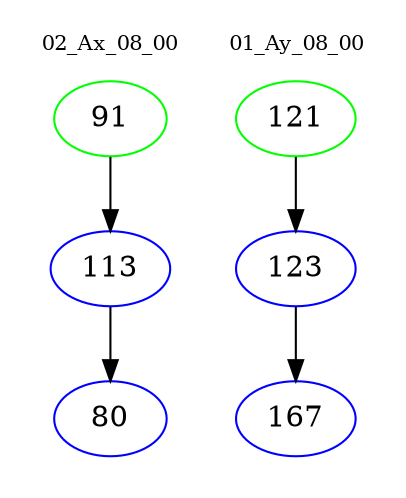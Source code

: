 digraph{
subgraph cluster_0 {
color = white
label = "02_Ax_08_00";
fontsize=10;
T0_91 [label="91", color="green"]
T0_91 -> T0_113 [color="black"]
T0_113 [label="113", color="blue"]
T0_113 -> T0_80 [color="black"]
T0_80 [label="80", color="blue"]
}
subgraph cluster_1 {
color = white
label = "01_Ay_08_00";
fontsize=10;
T1_121 [label="121", color="green"]
T1_121 -> T1_123 [color="black"]
T1_123 [label="123", color="blue"]
T1_123 -> T1_167 [color="black"]
T1_167 [label="167", color="blue"]
}
}
